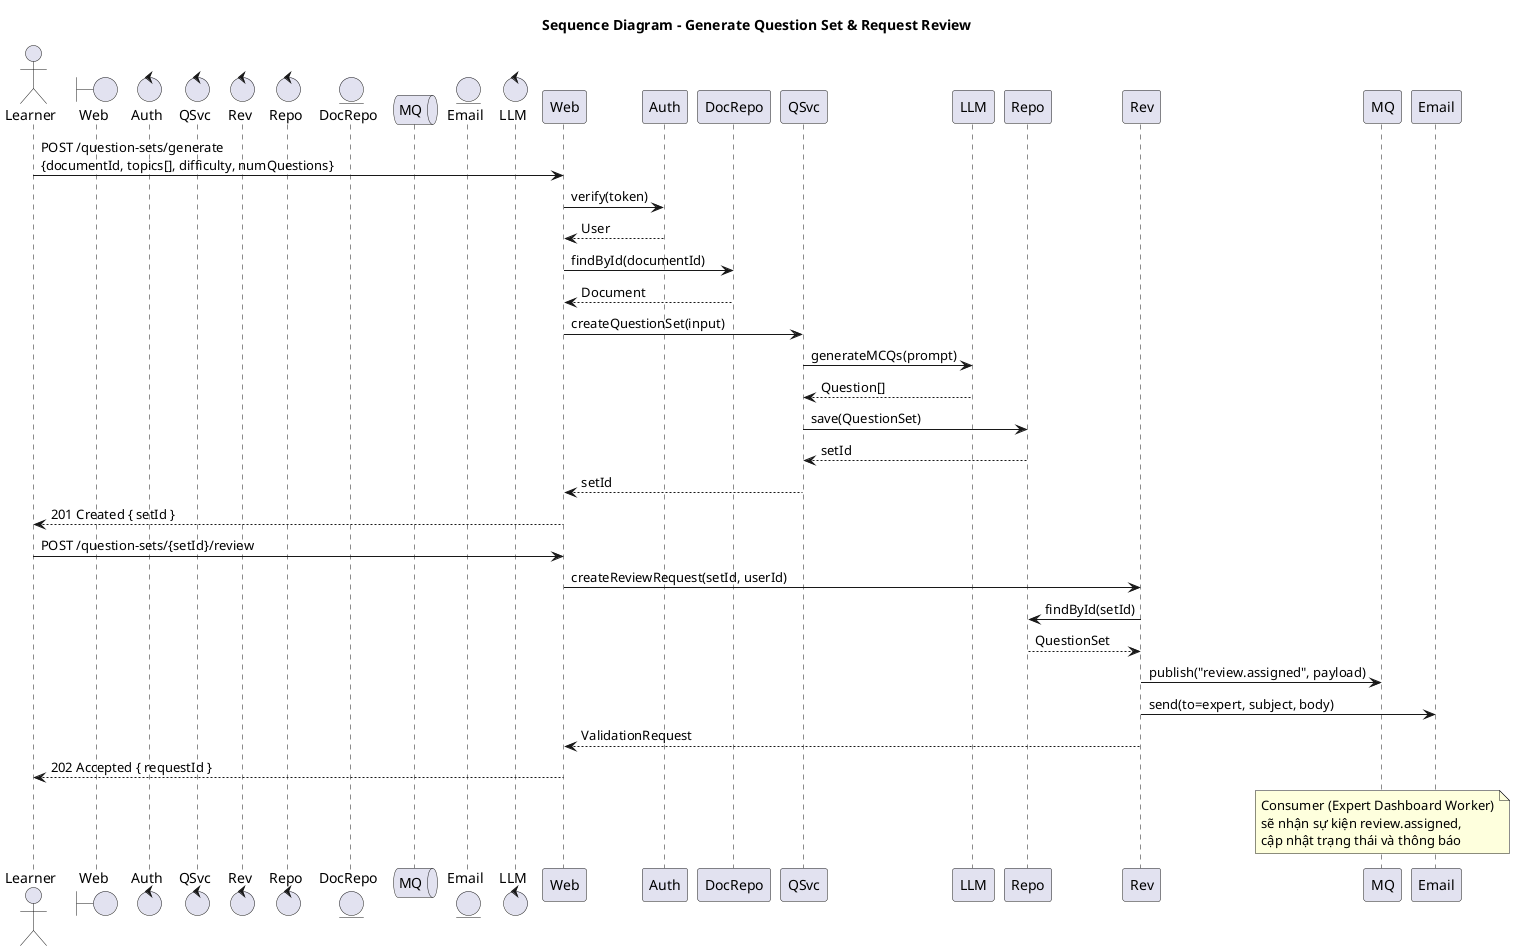 @startuml Sequence
!theme _none_

' ======================================================
' 4.3.2 Sequence Diagram – Scenario: Generate Question Set & Request Review
' ======================================================

title Sequence Diagram - Generate Question Set & Request Review

actor Learner
boundary Web as QuestionSetController
control Auth as AuthService
control QSvc as QuestionBankService
control Rev as ReviewWorkflowService
control Repo as QuestionSetRepository
entity DocRepo as DocumentRepository
queue MQ as MessageQueue
entity Email as EmailAdapter
control LLM as LLMAdapter

' 1) Learner triggers generation
Learner -> Web : POST /question-sets/generate\n{documentId, topics[], difficulty, numQuestions}
Web -> Auth : verify(token)
Auth --> Web : User

' 2) Load document & generate MCQs via LLM
Web -> DocRepo : findById(documentId)
DocRepo --> Web : Document
Web -> QSvc : createQuestionSet(input)
QSvc -> LLM : generateMCQs(prompt)
LLM --> QSvc : Question[]
QSvc -> Repo : save(QuestionSet)
Repo --> QSvc : setId
QSvc --> Web : setId
Web --> Learner : 201 Created { setId }

' 3) Learner requests expert review (optional)
Learner -> Web : POST /question-sets/{setId}/review
Web -> Rev : createReviewRequest(setId, userId)
Rev -> Repo : findById(setId)
Repo --> Rev : QuestionSet
Rev -> MQ : publish("review.assigned", payload)
Rev -> Email : send(to=expert, subject, body)
Rev --> Web : ValidationRequest
Web --> Learner : 202 Accepted { requestId }

' Notes for async handling
note over MQ
  Consumer (Expert Dashboard Worker)
  sẽ nhận sự kiện review.assigned,
  cập nhật trạng thái và thông báo
end note

@enduml